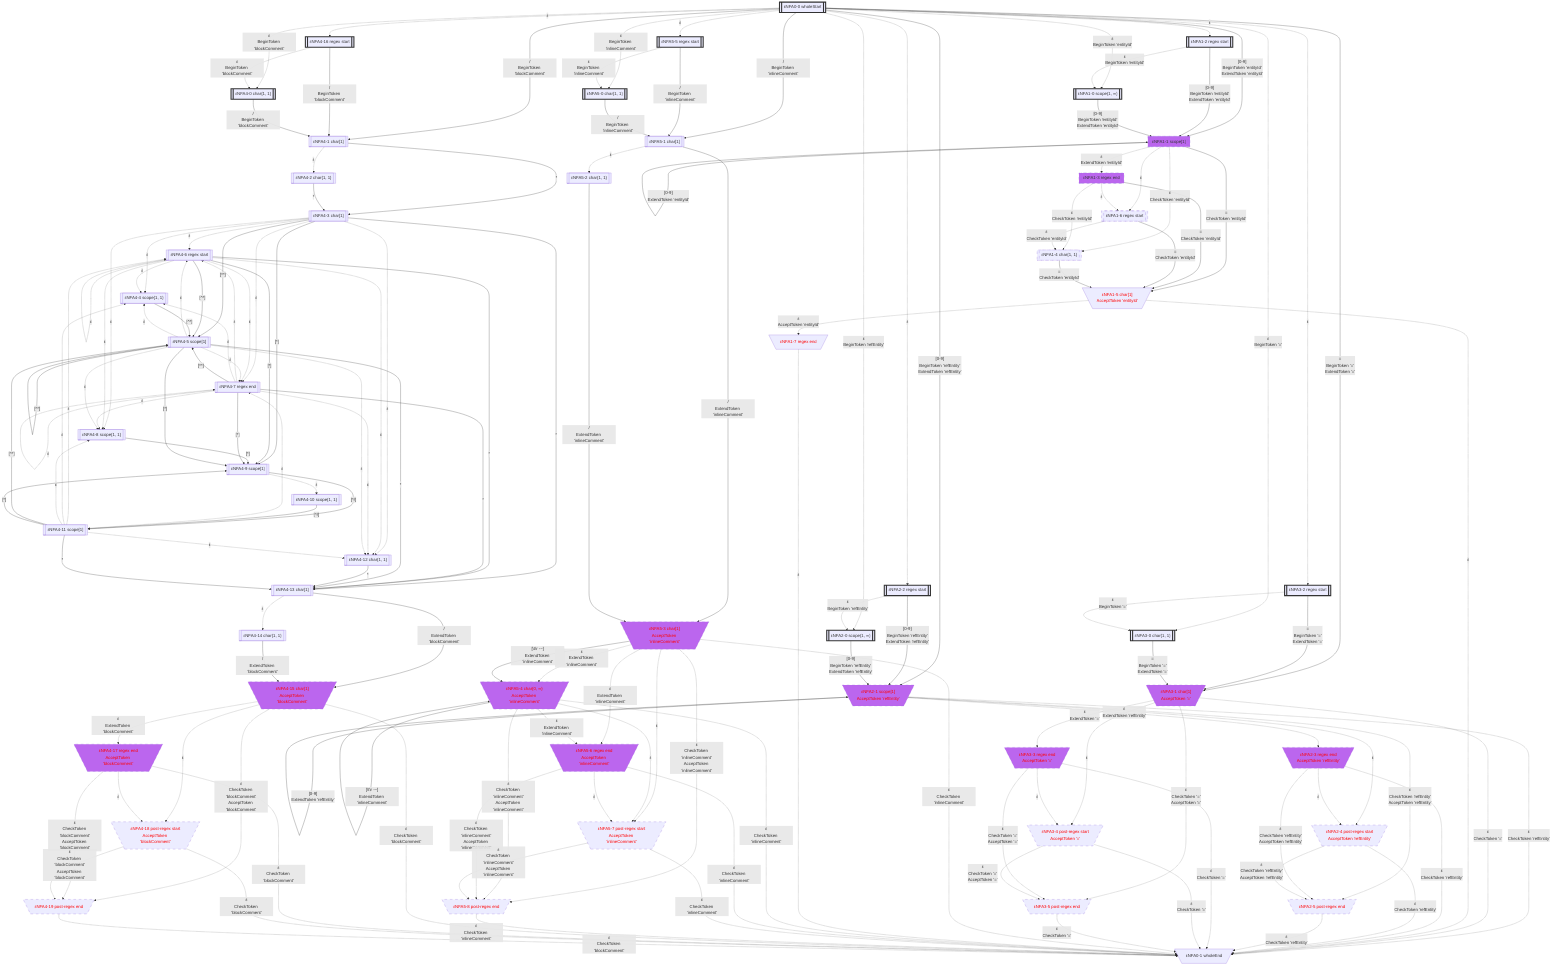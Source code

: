 flowchart
classDef c0001 color:#FF0000;
classDef c0010 stroke-dasharray: 10 10;
classDef c0011 stroke-dasharray: 10 10,color:#FF0000;
classDef c0100 fill:#BB66EE;
classDef c0101 fill:#BB66EE,color:#FF0000;
classDef c0110 fill:#BB66EE,stroke-dasharray: 10 10;
classDef c0111 fill:#BB66EE,stroke-dasharray: 10 10,color:#FF0000;
classDef c1000 stroke:#333,stroke-width:4px;
classDef c1001 stroke:#333,stroke-width:4px,color:#FF0000;
classDef c1010 stroke:#333,stroke-width:4px,stroke-dasharray: 10 10;
classDef c1011 stroke:#333,stroke-width:4px,stroke-dasharray: 10 10,color:#FF0000;
classDef c1100 stroke:#333,stroke-width:4px,fill:#BB66EE;
classDef c1101 stroke:#333,stroke-width:4px,fill:#BB66EE,color:#FF0000;
classDef c1110 stroke:#333,stroke-width:4px,fill:#BB66EE,stroke-dasharray: 10 10;
classDef c1111 stroke:#333,stroke-width:4px,fill:#BB66EE,stroke-dasharray: 10 10,color:#FF0000;
eNFA0_0_59897896[["εNFA0-0 wholeStart"]]
class eNFA0_0_59897896 c1000;
eNFA1_2_19891428[["εNFA1-2 regex start"]]
class eNFA1_2_19891428 c1000;
eNFA2_2_2210158[["εNFA2-2 regex start"]]
class eNFA2_2_2210158 c1000;
eNFA3_2_44805132[["εNFA3-2 regex start"]]
class eNFA3_2_44805132 c1000;
eNFA4_16_593005[["εNFA4-16 regex start"]]
class eNFA4_16_593005 c1000;
eNFA5_5_5337050[["εNFA5-5 regex start"]]
class eNFA5_5_5337050 c1000;
eNFA1_0_52667431[["εNFA1-0 scope{1, ∞}"]]
class eNFA1_0_52667431 c1000;
eNFA2_0_8287277[["εNFA2-0 scope{1, ∞}"]]
class eNFA2_0_8287277 c1000;
eNFA3_0_54046809[["εNFA3-0 char{1, 1}"]]
class eNFA3_0_54046809 c1000;
eNFA4_0_64991193[["εNFA4-0 char{1, 1}"]]
class eNFA4_0_64991193 c1000;
eNFA5_0_64605626[["εNFA5-0 char{1, 1}"]]
class eNFA5_0_64605626 c1000;
eNFA1_1_65504260[["εNFA1-1 scope[1]"]]
class eNFA1_1_65504260 c0110;
eNFA2_1_38203510[\"εNFA2-1 scope[1]
AcceptToken 'refEntity'"/]
class eNFA2_1_38203510 c0111;
eNFA3_1_16659241[\"εNFA3-1 char[1]
AcceptToken '='"/]
class eNFA3_1_16659241 c0111;
eNFA4_1_65673219[["εNFA4-1 char[1]"]]
eNFA5_1_17930557[["εNFA5-1 char[1]"]]
eNFA1_3_4244834[["εNFA1-3 regex end"]]
class eNFA1_3_4244834 c0110;
eNFA1_6_49022972[["εNFA1-6 regex start"]]
class eNFA1_6_49022972 c0010;
eNFA1_4_38553569[["εNFA1-4 char{1, 1}"]]
class eNFA1_4_38553569 c0010;
eNFA1_5_11437802[\"εNFA1-5 char[1]
AcceptToken 'entityId'"/]
class eNFA1_5_11437802 c0001;
eNFA2_3_7476630[\"εNFA2-3 regex end
AcceptToken 'refEntity'"/]
class eNFA2_3_7476630 c0111;
eNFA2_4_35831362[\"εNFA2-4 post-regex start
AcceptToken 'refEntity'"/]
class eNFA2_4_35831362 c0011;
eNFA2_5_45459112[\"εNFA2-5 post-regex end"/]
class eNFA2_5_45459112 c0011;
eNFA0_1_64703336[\"εNFA0-1 wholeEnd"/]
eNFA3_3_15715441[\"εNFA3-3 regex end
AcceptToken '='"/]
class eNFA3_3_15715441 c0111;
eNFA3_4_7221243[\"εNFA3-4 post-regex start
AcceptToken '='"/]
class eNFA3_4_7221243 c0011;
eNFA3_5_14645800[\"εNFA3-5 post-regex end"/]
class eNFA3_5_14645800 c0011;
eNFA4_2_43089040[["εNFA4-2 char{1, 1}"]]
eNFA4_3_32565348[["εNFA4-3 char[1]"]]
eNFA5_2_27157292[["εNFA5-2 char{1, 1}"]]
eNFA5_3_47637651[\"εNFA5-3 char[1]
AcceptToken 'inlineComment'"/]
class eNFA5_3_47637651 c0111;
eNFA1_7_20547495[\"εNFA1-7 regex end"/]
class eNFA1_7_20547495 c0001;
eNFA4_6_6478825[["εNFA4-6 regex start"]]
eNFA4_4_55022811[["εNFA4-4 scope{1, 1}"]]
eNFA4_8_58309428[["εNFA4-8 scope{1, 1}"]]
eNFA4_7_25443253[["εNFA4-7 regex end"]]
eNFA4_5_50709735[["εNFA4-5 scope[1]"]]
eNFA4_9_52257042[["εNFA4-9 scope[1]"]]
eNFA4_12_24652676[["εNFA4-12 char{1, 1}"]]
eNFA4_13_4961980[["εNFA4-13 char[1]"]]
eNFA5_4_27662693[\"εNFA5-4 char{0, ∞}
AcceptToken 'inlineComment'"/]
class eNFA5_4_27662693 c0111;
eNFA5_6_26085680[\"εNFA5-6 regex end
AcceptToken 'inlineComment'"/]
class eNFA5_6_26085680 c0111;
eNFA5_7_44579726[\"εNFA5-7 post-regex start
AcceptToken 'inlineComment'"/]
class eNFA5_7_44579726 c0011;
eNFA5_8_47936395[\"εNFA5-8 post-regex end"/]
class eNFA5_8_47936395 c0011;
eNFA4_10_551331[["εNFA4-10 scope{1, 1}"]]
eNFA4_11_28774374[["εNFA4-11 scope[1]"]]
eNFA4_14_54188067[["εNFA4-14 char{1, 1}"]]
eNFA4_15_48049826[\"εNFA4-15 char[1]
AcceptToken 'blockComment'"/]
class eNFA4_15_48049826 c0111;
eNFA4_17_29795257[\"εNFA4-17 regex end
AcceptToken 'blockComment'"/]
class eNFA4_17_29795257 c0111;
eNFA4_18_66830726[\"εNFA4-18 post-regex start
AcceptToken 'blockComment'"/]
class eNFA4_18_66830726 c0011;
eNFA4_19_57642780[\"εNFA4-19 post-regex end"/]
class eNFA4_19_57642780 c0011;
eNFA0_0_59897896 -.->|"ε"|eNFA1_2_19891428
eNFA0_0_59897896 -.->|"ε"|eNFA2_2_2210158
eNFA0_0_59897896 -.->|"ε"|eNFA3_2_44805132
eNFA0_0_59897896 -.->|"ε"|eNFA4_16_593005
eNFA0_0_59897896 -.->|"ε"|eNFA5_5_5337050
eNFA0_0_59897896 -.->|"ε
BeginToken 'entityId'"|eNFA1_0_52667431
eNFA0_0_59897896 -.->|"ε
BeginToken 'refEntity'"|eNFA2_0_8287277
eNFA0_0_59897896 -.->|"ε
BeginToken '='"|eNFA3_0_54046809
eNFA0_0_59897896 -.->|"ε
BeginToken 'blockComment'"|eNFA4_0_64991193
eNFA0_0_59897896 -.->|"ε
BeginToken 'inlineComment'"|eNFA5_0_64605626
eNFA0_0_59897896 -->|"[0-9]
BeginToken 'entityId'
ExtendToken 'entityId'"|eNFA1_1_65504260
eNFA0_0_59897896 -->|"[0-9]
BeginToken 'refEntity'
ExtendToken 'refEntity'"|eNFA2_1_38203510
eNFA0_0_59897896 -->|"=
BeginToken '='
ExtendToken '='"|eNFA3_1_16659241
eNFA0_0_59897896 -->|"/
BeginToken 'blockComment'"|eNFA4_1_65673219
eNFA0_0_59897896 -->|"/
BeginToken 'inlineComment'"|eNFA5_1_17930557
eNFA1_2_19891428 -.->|"ε
BeginToken 'entityId'"|eNFA1_0_52667431
eNFA1_2_19891428 -->|"[0-9]
BeginToken 'entityId'
ExtendToken 'entityId'"|eNFA1_1_65504260
eNFA2_2_2210158 -.->|"ε
BeginToken 'refEntity'"|eNFA2_0_8287277
eNFA2_2_2210158 -->|"[0-9]
BeginToken 'refEntity'
ExtendToken 'refEntity'"|eNFA2_1_38203510
eNFA3_2_44805132 -.->|"ε
BeginToken '='"|eNFA3_0_54046809
eNFA3_2_44805132 -->|"=
BeginToken '='
ExtendToken '='"|eNFA3_1_16659241
eNFA4_16_593005 -.->|"ε
BeginToken 'blockComment'"|eNFA4_0_64991193
eNFA4_16_593005 -->|"/
BeginToken 'blockComment'"|eNFA4_1_65673219
eNFA5_5_5337050 -.->|"ε
BeginToken 'inlineComment'"|eNFA5_0_64605626
eNFA5_5_5337050 -->|"/
BeginToken 'inlineComment'"|eNFA5_1_17930557
eNFA1_0_52667431 -->|"[0-9]
BeginToken 'entityId'
ExtendToken 'entityId'"|eNFA1_1_65504260
eNFA2_0_8287277 -->|"[0-9]
BeginToken 'refEntity'
ExtendToken 'refEntity'"|eNFA2_1_38203510
eNFA3_0_54046809 -->|"=
BeginToken '='
ExtendToken '='"|eNFA3_1_16659241
eNFA4_0_64991193 -->|"/
BeginToken 'blockComment'"|eNFA4_1_65673219
eNFA5_0_64605626 -->|"/
BeginToken 'inlineComment'"|eNFA5_1_17930557
eNFA1_1_65504260 -->|"[0-9]
ExtendToken 'entityId'"|eNFA1_1_65504260
eNFA1_1_65504260 -.->|"ε
ExtendToken 'entityId'"|eNFA1_3_4244834
eNFA1_1_65504260 -.->|"ε"|eNFA1_6_49022972
eNFA1_1_65504260 -.->|"ε
CheckToken 'entityId'"|eNFA1_4_38553569
eNFA1_1_65504260 -->|"=
CheckToken 'entityId'"|eNFA1_5_11437802
eNFA2_1_38203510 -->|"[0-9]
ExtendToken 'refEntity'"|eNFA2_1_38203510
eNFA2_1_38203510 -.->|"ε
ExtendToken 'refEntity'"|eNFA2_3_7476630
eNFA2_1_38203510 -.->|"ε"|eNFA2_4_35831362
eNFA2_1_38203510 -.->|"ε
CheckToken 'refEntity'
AcceptToken 'refEntity'"|eNFA2_5_45459112
eNFA2_1_38203510 -.->|"ε
CheckToken 'refEntity'"|eNFA0_1_64703336
eNFA3_1_16659241 -.->|"ε
ExtendToken '='"|eNFA3_3_15715441
eNFA3_1_16659241 -.->|"ε"|eNFA3_4_7221243
eNFA3_1_16659241 -.->|"ε
CheckToken '='
AcceptToken '='"|eNFA3_5_14645800
eNFA3_1_16659241 -.->|"ε
CheckToken '='"|eNFA0_1_64703336
eNFA4_1_65673219 -.->|"ε"|eNFA4_2_43089040
eNFA4_1_65673219 -->|"*"|eNFA4_3_32565348
eNFA5_1_17930557 -.->|"ε"|eNFA5_2_27157292
eNFA5_1_17930557 -->|"/
ExtendToken 'inlineComment'"|eNFA5_3_47637651
eNFA1_3_4244834 -.->|"ε"|eNFA1_6_49022972
eNFA1_3_4244834 -.->|"ε
CheckToken 'entityId'"|eNFA1_4_38553569
eNFA1_3_4244834 -->|"=
CheckToken 'entityId'"|eNFA1_5_11437802
eNFA1_6_49022972 -.->|"ε
CheckToken 'entityId'"|eNFA1_4_38553569
eNFA1_6_49022972 -->|"=
CheckToken 'entityId'"|eNFA1_5_11437802
eNFA1_4_38553569 -->|"=
CheckToken 'entityId'"|eNFA1_5_11437802
eNFA1_5_11437802 -.->|"ε
AcceptToken 'entityId'"|eNFA1_7_20547495
eNFA1_5_11437802 -.->|"ε"|eNFA0_1_64703336
eNFA2_3_7476630 -.->|"ε"|eNFA2_4_35831362
eNFA2_3_7476630 -.->|"ε
CheckToken 'refEntity'
AcceptToken 'refEntity'"|eNFA2_5_45459112
eNFA2_3_7476630 -.->|"ε
CheckToken 'refEntity'"|eNFA0_1_64703336
eNFA2_4_35831362 -.->|"ε
CheckToken 'refEntity'
AcceptToken 'refEntity'"|eNFA2_5_45459112
eNFA2_4_35831362 -.->|"ε
CheckToken 'refEntity'"|eNFA0_1_64703336
eNFA2_5_45459112 -.->|"ε
CheckToken 'refEntity'"|eNFA0_1_64703336
eNFA3_3_15715441 -.->|"ε"|eNFA3_4_7221243
eNFA3_3_15715441 -.->|"ε
CheckToken '='
AcceptToken '='"|eNFA3_5_14645800
eNFA3_3_15715441 -.->|"ε
CheckToken '='"|eNFA0_1_64703336
eNFA3_4_7221243 -.->|"ε
CheckToken '='
AcceptToken '='"|eNFA3_5_14645800
eNFA3_4_7221243 -.->|"ε
CheckToken '='"|eNFA0_1_64703336
eNFA3_5_14645800 -.->|"ε
CheckToken '='"|eNFA0_1_64703336
eNFA4_2_43089040 -->|"*"|eNFA4_3_32565348
eNFA4_3_32565348 -.->|"ε"|eNFA4_6_6478825
eNFA4_3_32565348 -.->|"ε"|eNFA4_4_55022811
eNFA4_3_32565348 -.->|"ε"|eNFA4_8_58309428
eNFA4_3_32565348 -.->|"ε"|eNFA4_7_25443253
eNFA4_3_32565348 -->|"[^*]"|eNFA4_5_50709735
eNFA4_3_32565348 -->|"[*]"|eNFA4_9_52257042
eNFA4_3_32565348 -.->|"ε"|eNFA4_12_24652676
eNFA4_3_32565348 -->|"*"|eNFA4_13_4961980
eNFA5_2_27157292 -->|"/
ExtendToken 'inlineComment'"|eNFA5_3_47637651
eNFA5_3_47637651 -.->|"ε
ExtendToken 'inlineComment'"|eNFA5_4_27662693
eNFA5_3_47637651 -->|"[#92;t#92;r#32;-~]
ExtendToken 'inlineComment'"|eNFA5_4_27662693
eNFA5_3_47637651 -.->|"ε
ExtendToken 'inlineComment'"|eNFA5_6_26085680
eNFA5_3_47637651 -.->|"ε"|eNFA5_7_44579726
eNFA5_3_47637651 -.->|"ε
CheckToken 'inlineComment'
AcceptToken 'inlineComment'"|eNFA5_8_47936395
eNFA5_3_47637651 -.->|"ε
CheckToken 'inlineComment'"|eNFA0_1_64703336
eNFA1_7_20547495 -.->|"ε"|eNFA0_1_64703336
eNFA4_6_6478825 -.->|"ε"|eNFA4_4_55022811
eNFA4_6_6478825 -.->|"ε"|eNFA4_8_58309428
eNFA4_6_6478825 -.->|"ε"|eNFA4_7_25443253
eNFA4_6_6478825 -->|"[^*]"|eNFA4_5_50709735
eNFA4_6_6478825 -->|"[*]"|eNFA4_9_52257042
eNFA4_6_6478825 -.->|"ε"|eNFA4_6_6478825
eNFA4_6_6478825 -.->|"ε"|eNFA4_12_24652676
eNFA4_6_6478825 -->|"*"|eNFA4_13_4961980
eNFA4_4_55022811 -->|"[^*]"|eNFA4_5_50709735
eNFA4_8_58309428 -->|"[*]"|eNFA4_9_52257042
eNFA4_7_25443253 -.->|"ε"|eNFA4_6_6478825
eNFA4_7_25443253 -.->|"ε"|eNFA4_12_24652676
eNFA4_7_25443253 -.->|"ε"|eNFA4_4_55022811
eNFA4_7_25443253 -.->|"ε"|eNFA4_8_58309428
eNFA4_7_25443253 -.->|"ε"|eNFA4_7_25443253
eNFA4_7_25443253 -->|"[^*]"|eNFA4_5_50709735
eNFA4_7_25443253 -->|"[*]"|eNFA4_9_52257042
eNFA4_7_25443253 -->|"*"|eNFA4_13_4961980
eNFA4_5_50709735 -.->|"ε"|eNFA4_7_25443253
eNFA4_5_50709735 -.->|"ε"|eNFA4_6_6478825
eNFA4_5_50709735 -.->|"ε"|eNFA4_12_24652676
eNFA4_5_50709735 -.->|"ε"|eNFA4_4_55022811
eNFA4_5_50709735 -.->|"ε"|eNFA4_8_58309428
eNFA4_5_50709735 -->|"[^*]"|eNFA4_5_50709735
eNFA4_5_50709735 -->|"[*]"|eNFA4_9_52257042
eNFA4_5_50709735 -->|"*"|eNFA4_13_4961980
eNFA4_9_52257042 -.->|"ε"|eNFA4_10_551331
eNFA4_9_52257042 -->|"[^/]"|eNFA4_11_28774374
eNFA4_12_24652676 -->|"*"|eNFA4_13_4961980
eNFA4_13_4961980 -.->|"ε"|eNFA4_14_54188067
eNFA4_13_4961980 -->|"/
ExtendToken 'blockComment'"|eNFA4_15_48049826
eNFA5_4_27662693 -->|"[#92;t#92;r#32;-~]
ExtendToken 'inlineComment'"|eNFA5_4_27662693
eNFA5_4_27662693 -.->|"ε
ExtendToken 'inlineComment'"|eNFA5_6_26085680
eNFA5_4_27662693 -.->|"ε"|eNFA5_7_44579726
eNFA5_4_27662693 -.->|"ε
CheckToken 'inlineComment'
AcceptToken 'inlineComment'"|eNFA5_8_47936395
eNFA5_4_27662693 -.->|"ε
CheckToken 'inlineComment'"|eNFA0_1_64703336
eNFA5_6_26085680 -.->|"ε"|eNFA5_7_44579726
eNFA5_6_26085680 -.->|"ε
CheckToken 'inlineComment'
AcceptToken 'inlineComment'"|eNFA5_8_47936395
eNFA5_6_26085680 -.->|"ε
CheckToken 'inlineComment'"|eNFA0_1_64703336
eNFA5_7_44579726 -.->|"ε
CheckToken 'inlineComment'
AcceptToken 'inlineComment'"|eNFA5_8_47936395
eNFA5_7_44579726 -.->|"ε
CheckToken 'inlineComment'"|eNFA0_1_64703336
eNFA5_8_47936395 -.->|"ε
CheckToken 'inlineComment'"|eNFA0_1_64703336
eNFA4_10_551331 -->|"[^/]"|eNFA4_11_28774374
eNFA4_11_28774374 -.->|"ε"|eNFA4_7_25443253
eNFA4_11_28774374 -.->|"ε"|eNFA4_6_6478825
eNFA4_11_28774374 -.->|"ε"|eNFA4_12_24652676
eNFA4_11_28774374 -.->|"ε"|eNFA4_4_55022811
eNFA4_11_28774374 -.->|"ε"|eNFA4_8_58309428
eNFA4_11_28774374 -->|"[^*]"|eNFA4_5_50709735
eNFA4_11_28774374 -->|"[*]"|eNFA4_9_52257042
eNFA4_11_28774374 -->|"*"|eNFA4_13_4961980
eNFA4_14_54188067 -->|"/
ExtendToken 'blockComment'"|eNFA4_15_48049826
eNFA4_15_48049826 -.->|"ε
ExtendToken 'blockComment'"|eNFA4_17_29795257
eNFA4_15_48049826 -.->|"ε"|eNFA4_18_66830726
eNFA4_15_48049826 -.->|"ε
CheckToken 'blockComment'
AcceptToken 'blockComment'"|eNFA4_19_57642780
eNFA4_15_48049826 -.->|"ε
CheckToken 'blockComment'"|eNFA0_1_64703336
eNFA4_17_29795257 -.->|"ε"|eNFA4_18_66830726
eNFA4_17_29795257 -.->|"ε
CheckToken 'blockComment'
AcceptToken 'blockComment'"|eNFA4_19_57642780
eNFA4_17_29795257 -.->|"ε
CheckToken 'blockComment'"|eNFA0_1_64703336
eNFA4_18_66830726 -.->|"ε
CheckToken 'blockComment'
AcceptToken 'blockComment'"|eNFA4_19_57642780
eNFA4_18_66830726 -.->|"ε
CheckToken 'blockComment'"|eNFA0_1_64703336
eNFA4_19_57642780 -.->|"ε
CheckToken 'blockComment'"|eNFA0_1_64703336